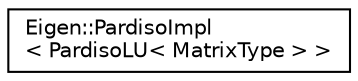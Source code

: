 digraph "Graphical Class Hierarchy"
{
  edge [fontname="Helvetica",fontsize="10",labelfontname="Helvetica",labelfontsize="10"];
  node [fontname="Helvetica",fontsize="10",shape=record];
  rankdir="LR";
  Node1 [label="Eigen::PardisoImpl\l\< PardisoLU\< MatrixType \> \>",height=0.2,width=0.4,color="black", fillcolor="white", style="filled",URL="$class_eigen_1_1_pardiso_impl.html"];
}
